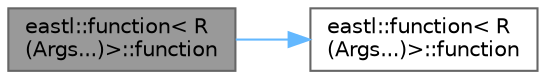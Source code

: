 digraph "eastl::function&lt; R(Args...)&gt;::function"
{
 // LATEX_PDF_SIZE
  bgcolor="transparent";
  edge [fontname=Helvetica,fontsize=10,labelfontname=Helvetica,labelfontsize=10];
  node [fontname=Helvetica,fontsize=10,shape=box,height=0.2,width=0.4];
  rankdir="LR";
  Node1 [id="Node000001",label="eastl::function\< R\l(Args...)\>::function",height=0.2,width=0.4,color="gray40", fillcolor="grey60", style="filled", fontcolor="black",tooltip=" "];
  Node1 -> Node2 [id="edge2_Node000001_Node000002",color="steelblue1",style="solid",tooltip=" "];
  Node2 [id="Node000002",label="eastl::function\< R\l(Args...)\>::function",height=0.2,width=0.4,color="grey40", fillcolor="white", style="filled",URL="$classeastl_1_1function_3_01_r_07_args_8_8_8_08_4.html#ae9a71390548e2ca7f6bb3b432d465764",tooltip=" "];
}
